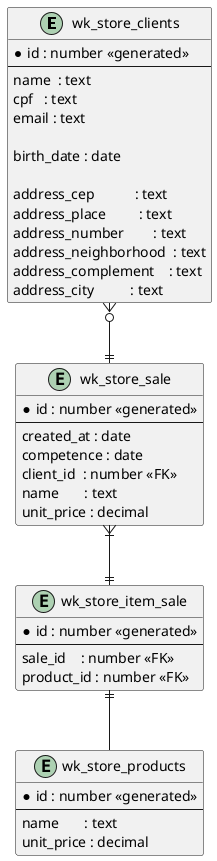 @startuml "Aplicação"

entity "wk_store_clients" AS clients  {
    *id : number <<generated>>
    --
    name  : text
    cpf   : text
    email : text

    birth_date : date

    address_cep           : text
    address_place         : text
    address_number        : text
    address_neighborhood  : text
    address_complement    : text
    address_city          : text
}

entity "wk_store_products" AS products  {
    *id : number <<generated>>
    --
    name       : text
    unit_price : decimal
}

entity "wk_store_sale" AS sale  {
    *id : number <<generated>>
    --
    created_at : date
    competence : date
    client_id  : number <<FK>>
    name       : text
    unit_price : decimal
}
entity "wk_store_item_sale" AS item_sale  {
    *id : number <<generated>>
    --
    sale_id    : number <<FK>>
    product_id : number <<FK>>
}

clients }o--|| sale
sale }|--|| item_sale
item_sale ||-- products

@enduml
